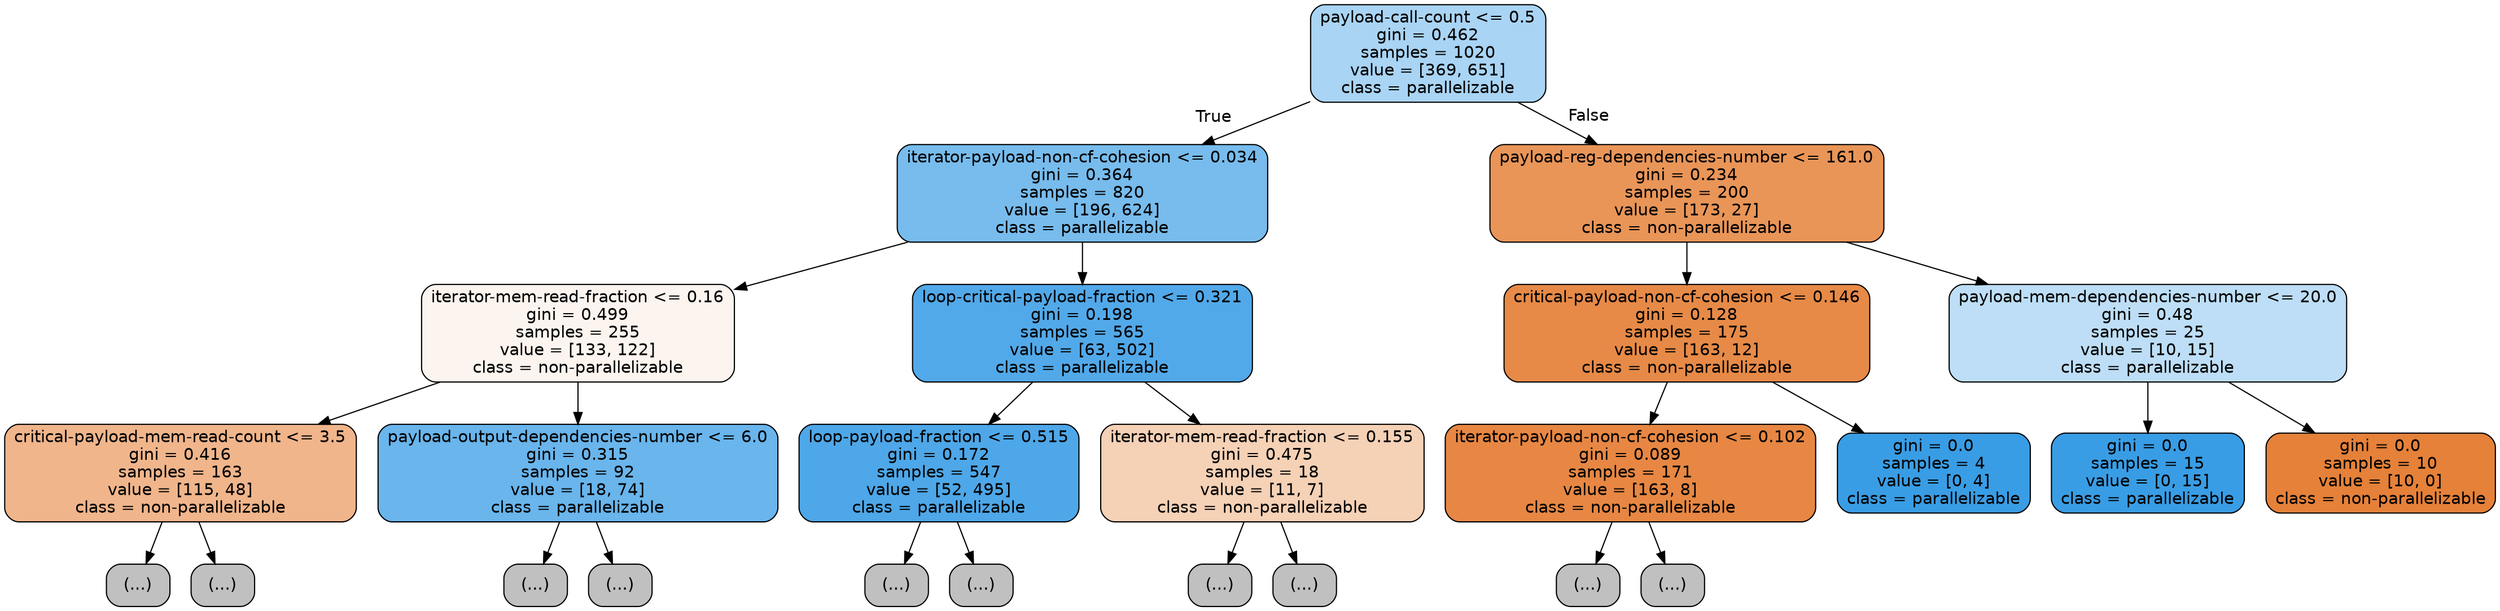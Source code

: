 digraph Tree {
node [shape=box, style="filled, rounded", color="black", fontname=helvetica] ;
edge [fontname=helvetica] ;
0 [label="payload-call-count <= 0.5\ngini = 0.462\nsamples = 1020\nvalue = [369, 651]\nclass = parallelizable", fillcolor="#399de56e"] ;
1 [label="iterator-payload-non-cf-cohesion <= 0.034\ngini = 0.364\nsamples = 820\nvalue = [196, 624]\nclass = parallelizable", fillcolor="#399de5af"] ;
0 -> 1 [labeldistance=2.5, labelangle=45, headlabel="True"] ;
2 [label="iterator-mem-read-fraction <= 0.16\ngini = 0.499\nsamples = 255\nvalue = [133, 122]\nclass = non-parallelizable", fillcolor="#e5813915"] ;
1 -> 2 ;
3 [label="critical-payload-mem-read-count <= 3.5\ngini = 0.416\nsamples = 163\nvalue = [115, 48]\nclass = non-parallelizable", fillcolor="#e5813995"] ;
2 -> 3 ;
4 [label="(...)", fillcolor="#C0C0C0"] ;
3 -> 4 ;
51 [label="(...)", fillcolor="#C0C0C0"] ;
3 -> 51 ;
52 [label="payload-output-dependencies-number <= 6.0\ngini = 0.315\nsamples = 92\nvalue = [18, 74]\nclass = parallelizable", fillcolor="#399de5c1"] ;
2 -> 52 ;
53 [label="(...)", fillcolor="#C0C0C0"] ;
52 -> 53 ;
72 [label="(...)", fillcolor="#C0C0C0"] ;
52 -> 72 ;
73 [label="loop-critical-payload-fraction <= 0.321\ngini = 0.198\nsamples = 565\nvalue = [63, 502]\nclass = parallelizable", fillcolor="#399de5df"] ;
1 -> 73 ;
74 [label="loop-payload-fraction <= 0.515\ngini = 0.172\nsamples = 547\nvalue = [52, 495]\nclass = parallelizable", fillcolor="#399de5e4"] ;
73 -> 74 ;
75 [label="(...)", fillcolor="#C0C0C0"] ;
74 -> 75 ;
80 [label="(...)", fillcolor="#C0C0C0"] ;
74 -> 80 ;
145 [label="iterator-mem-read-fraction <= 0.155\ngini = 0.475\nsamples = 18\nvalue = [11, 7]\nclass = non-parallelizable", fillcolor="#e581395d"] ;
73 -> 145 ;
146 [label="(...)", fillcolor="#C0C0C0"] ;
145 -> 146 ;
151 [label="(...)", fillcolor="#C0C0C0"] ;
145 -> 151 ;
152 [label="payload-reg-dependencies-number <= 161.0\ngini = 0.234\nsamples = 200\nvalue = [173, 27]\nclass = non-parallelizable", fillcolor="#e58139d7"] ;
0 -> 152 [labeldistance=2.5, labelangle=-45, headlabel="False"] ;
153 [label="critical-payload-non-cf-cohesion <= 0.146\ngini = 0.128\nsamples = 175\nvalue = [163, 12]\nclass = non-parallelizable", fillcolor="#e58139ec"] ;
152 -> 153 ;
154 [label="iterator-payload-non-cf-cohesion <= 0.102\ngini = 0.089\nsamples = 171\nvalue = [163, 8]\nclass = non-parallelizable", fillcolor="#e58139f2"] ;
153 -> 154 ;
155 [label="(...)", fillcolor="#C0C0C0"] ;
154 -> 155 ;
168 [label="(...)", fillcolor="#C0C0C0"] ;
154 -> 168 ;
171 [label="gini = 0.0\nsamples = 4\nvalue = [0, 4]\nclass = parallelizable", fillcolor="#399de5ff"] ;
153 -> 171 ;
172 [label="payload-mem-dependencies-number <= 20.0\ngini = 0.48\nsamples = 25\nvalue = [10, 15]\nclass = parallelizable", fillcolor="#399de555"] ;
152 -> 172 ;
173 [label="gini = 0.0\nsamples = 15\nvalue = [0, 15]\nclass = parallelizable", fillcolor="#399de5ff"] ;
172 -> 173 ;
174 [label="gini = 0.0\nsamples = 10\nvalue = [10, 0]\nclass = non-parallelizable", fillcolor="#e58139ff"] ;
172 -> 174 ;
}